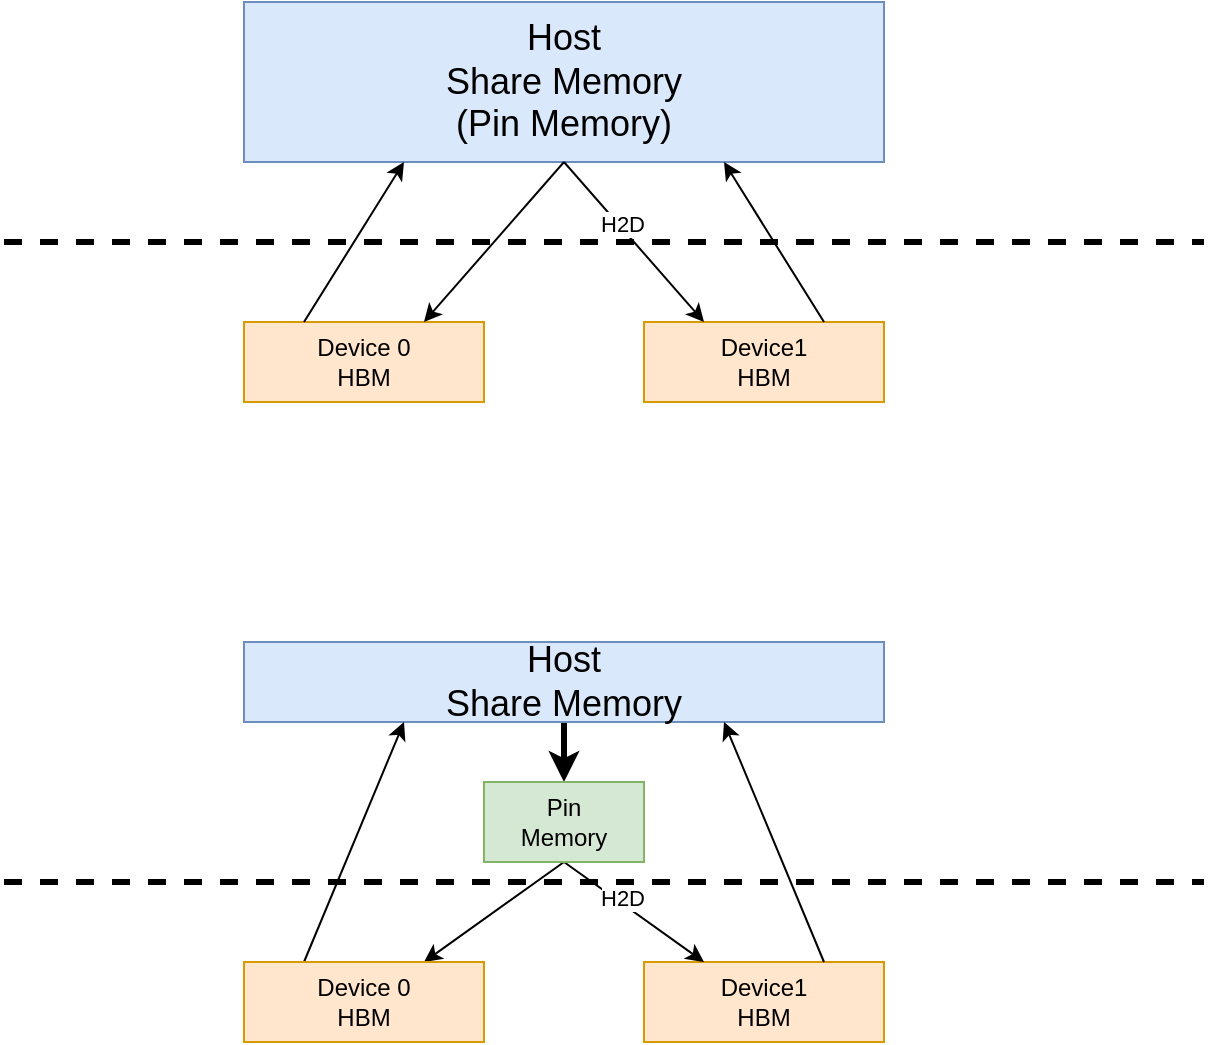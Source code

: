 <mxfile version="20.8.10" type="github">
  <diagram name="Page-1" id="3kYQHrwpfZeCGksDh0MW">
    <mxGraphModel dx="2074" dy="1099" grid="1" gridSize="10" guides="1" tooltips="1" connect="1" arrows="1" fold="1" page="1" pageScale="1" pageWidth="850" pageHeight="1100" math="0" shadow="0">
      <root>
        <mxCell id="0" />
        <mxCell id="1" parent="0" />
        <mxCell id="G2Y7WL4h4NfDgq--RwRN-1" value="&lt;font style=&quot;font-size: 18px;&quot;&gt;Host&lt;br&gt;Share Memory&lt;br&gt;(Pin Memory)&lt;/font&gt;" style="rounded=0;whiteSpace=wrap;html=1;fillColor=#dae8fc;strokeColor=#6c8ebf;" vertex="1" parent="1">
          <mxGeometry x="320" y="400" width="320" height="80" as="geometry" />
        </mxCell>
        <mxCell id="G2Y7WL4h4NfDgq--RwRN-2" value="Device 0&lt;br&gt;HBM" style="rounded=0;whiteSpace=wrap;html=1;fillColor=#ffe6cc;strokeColor=#d79b00;" vertex="1" parent="1">
          <mxGeometry x="320" y="560" width="120" height="40" as="geometry" />
        </mxCell>
        <mxCell id="G2Y7WL4h4NfDgq--RwRN-3" value="Device1&lt;br&gt;HBM" style="rounded=0;whiteSpace=wrap;html=1;fillColor=#ffe6cc;strokeColor=#d79b00;" vertex="1" parent="1">
          <mxGeometry x="520" y="560" width="120" height="40" as="geometry" />
        </mxCell>
        <mxCell id="G2Y7WL4h4NfDgq--RwRN-6" value="" style="endArrow=classic;html=1;rounded=0;entryX=0.25;entryY=1;entryDx=0;entryDy=0;exitX=0.25;exitY=0;exitDx=0;exitDy=0;" edge="1" parent="1" source="G2Y7WL4h4NfDgq--RwRN-2" target="G2Y7WL4h4NfDgq--RwRN-1">
          <mxGeometry width="50" height="50" relative="1" as="geometry">
            <mxPoint x="400" y="610" as="sourcePoint" />
            <mxPoint x="450" y="560" as="targetPoint" />
          </mxGeometry>
        </mxCell>
        <mxCell id="G2Y7WL4h4NfDgq--RwRN-7" value="" style="endArrow=classic;html=1;rounded=0;entryX=0.75;entryY=1;entryDx=0;entryDy=0;exitX=0.75;exitY=0;exitDx=0;exitDy=0;" edge="1" parent="1" source="G2Y7WL4h4NfDgq--RwRN-3" target="G2Y7WL4h4NfDgq--RwRN-1">
          <mxGeometry width="50" height="50" relative="1" as="geometry">
            <mxPoint x="360" y="570" as="sourcePoint" />
            <mxPoint x="410" y="490" as="targetPoint" />
          </mxGeometry>
        </mxCell>
        <mxCell id="G2Y7WL4h4NfDgq--RwRN-8" value="" style="endArrow=classic;html=1;rounded=0;entryX=0.25;entryY=0;entryDx=0;entryDy=0;exitX=0.5;exitY=1;exitDx=0;exitDy=0;" edge="1" parent="1" source="G2Y7WL4h4NfDgq--RwRN-1" target="G2Y7WL4h4NfDgq--RwRN-3">
          <mxGeometry width="50" height="50" relative="1" as="geometry">
            <mxPoint x="360" y="570" as="sourcePoint" />
            <mxPoint x="410" y="490" as="targetPoint" />
          </mxGeometry>
        </mxCell>
        <mxCell id="G2Y7WL4h4NfDgq--RwRN-10" value="H2D" style="edgeLabel;html=1;align=center;verticalAlign=middle;resizable=0;points=[];" vertex="1" connectable="0" parent="G2Y7WL4h4NfDgq--RwRN-8">
          <mxGeometry x="-0.209" y="2" relative="1" as="geometry">
            <mxPoint as="offset" />
          </mxGeometry>
        </mxCell>
        <mxCell id="G2Y7WL4h4NfDgq--RwRN-9" value="" style="endArrow=classic;html=1;rounded=0;entryX=0.75;entryY=0;entryDx=0;entryDy=0;exitX=0.5;exitY=1;exitDx=0;exitDy=0;" edge="1" parent="1" source="G2Y7WL4h4NfDgq--RwRN-1" target="G2Y7WL4h4NfDgq--RwRN-2">
          <mxGeometry width="50" height="50" relative="1" as="geometry">
            <mxPoint x="460" y="500" as="sourcePoint" />
            <mxPoint x="560" y="570" as="targetPoint" />
          </mxGeometry>
        </mxCell>
        <mxCell id="G2Y7WL4h4NfDgq--RwRN-11" value="" style="endArrow=none;dashed=1;html=1;rounded=0;fontSize=18;strokeWidth=3;" edge="1" parent="1">
          <mxGeometry width="50" height="50" relative="1" as="geometry">
            <mxPoint x="200" y="520" as="sourcePoint" />
            <mxPoint x="800" y="520" as="targetPoint" />
          </mxGeometry>
        </mxCell>
        <mxCell id="G2Y7WL4h4NfDgq--RwRN-25" value="" style="edgeStyle=orthogonalEdgeStyle;rounded=0;orthogonalLoop=1;jettySize=auto;html=1;strokeWidth=3;fontSize=18;" edge="1" parent="1" source="G2Y7WL4h4NfDgq--RwRN-12" target="G2Y7WL4h4NfDgq--RwRN-24">
          <mxGeometry relative="1" as="geometry" />
        </mxCell>
        <mxCell id="G2Y7WL4h4NfDgq--RwRN-12" value="&lt;font style=&quot;font-size: 18px;&quot;&gt;Host&lt;br&gt;Share Memory&lt;br&gt;&lt;/font&gt;" style="rounded=0;whiteSpace=wrap;html=1;fillColor=#dae8fc;strokeColor=#6c8ebf;" vertex="1" parent="1">
          <mxGeometry x="320" y="720" width="320" height="40" as="geometry" />
        </mxCell>
        <mxCell id="G2Y7WL4h4NfDgq--RwRN-13" value="Device1&lt;br&gt;HBM" style="rounded=0;whiteSpace=wrap;html=1;fillColor=#ffe6cc;strokeColor=#d79b00;" vertex="1" parent="1">
          <mxGeometry x="320" y="880" width="120" height="40" as="geometry" />
        </mxCell>
        <mxCell id="G2Y7WL4h4NfDgq--RwRN-14" value="Device1&lt;br&gt;HBM" style="rounded=0;whiteSpace=wrap;html=1;fillColor=#ffe6cc;strokeColor=#d79b00;" vertex="1" parent="1">
          <mxGeometry x="520" y="880" width="120" height="40" as="geometry" />
        </mxCell>
        <mxCell id="G2Y7WL4h4NfDgq--RwRN-15" value="" style="endArrow=classic;html=1;rounded=0;entryX=0.25;entryY=1;entryDx=0;entryDy=0;exitX=0.25;exitY=0;exitDx=0;exitDy=0;" edge="1" parent="1" source="G2Y7WL4h4NfDgq--RwRN-13" target="G2Y7WL4h4NfDgq--RwRN-12">
          <mxGeometry width="50" height="50" relative="1" as="geometry">
            <mxPoint x="400" y="930" as="sourcePoint" />
            <mxPoint x="450" y="880" as="targetPoint" />
          </mxGeometry>
        </mxCell>
        <mxCell id="G2Y7WL4h4NfDgq--RwRN-16" value="" style="endArrow=classic;html=1;rounded=0;entryX=0.75;entryY=1;entryDx=0;entryDy=0;exitX=0.75;exitY=0;exitDx=0;exitDy=0;" edge="1" parent="1" source="G2Y7WL4h4NfDgq--RwRN-14" target="G2Y7WL4h4NfDgq--RwRN-12">
          <mxGeometry width="50" height="50" relative="1" as="geometry">
            <mxPoint x="360" y="890" as="sourcePoint" />
            <mxPoint x="410" y="810" as="targetPoint" />
          </mxGeometry>
        </mxCell>
        <mxCell id="G2Y7WL4h4NfDgq--RwRN-17" value="" style="endArrow=classic;html=1;rounded=0;entryX=0.25;entryY=0;entryDx=0;entryDy=0;exitX=0.5;exitY=1;exitDx=0;exitDy=0;" edge="1" parent="1" source="G2Y7WL4h4NfDgq--RwRN-24" target="G2Y7WL4h4NfDgq--RwRN-14">
          <mxGeometry width="50" height="50" relative="1" as="geometry">
            <mxPoint x="360" y="890" as="sourcePoint" />
            <mxPoint x="410" y="810" as="targetPoint" />
          </mxGeometry>
        </mxCell>
        <mxCell id="G2Y7WL4h4NfDgq--RwRN-18" value="H2D" style="edgeLabel;html=1;align=center;verticalAlign=middle;resizable=0;points=[];" vertex="1" connectable="0" parent="G2Y7WL4h4NfDgq--RwRN-17">
          <mxGeometry x="-0.209" y="2" relative="1" as="geometry">
            <mxPoint as="offset" />
          </mxGeometry>
        </mxCell>
        <mxCell id="G2Y7WL4h4NfDgq--RwRN-19" value="" style="endArrow=classic;html=1;rounded=0;entryX=0.75;entryY=0;entryDx=0;entryDy=0;exitX=0.5;exitY=1;exitDx=0;exitDy=0;" edge="1" parent="1" source="G2Y7WL4h4NfDgq--RwRN-24" target="G2Y7WL4h4NfDgq--RwRN-13">
          <mxGeometry width="50" height="50" relative="1" as="geometry">
            <mxPoint x="460" y="820" as="sourcePoint" />
            <mxPoint x="560" y="890" as="targetPoint" />
          </mxGeometry>
        </mxCell>
        <mxCell id="G2Y7WL4h4NfDgq--RwRN-20" value="" style="endArrow=none;dashed=1;html=1;rounded=0;fontSize=18;strokeWidth=3;" edge="1" parent="1">
          <mxGeometry width="50" height="50" relative="1" as="geometry">
            <mxPoint x="200" y="840" as="sourcePoint" />
            <mxPoint x="800" y="840" as="targetPoint" />
          </mxGeometry>
        </mxCell>
        <mxCell id="G2Y7WL4h4NfDgq--RwRN-21" value="Device 0&lt;br&gt;HBM" style="rounded=0;whiteSpace=wrap;html=1;fillColor=#ffe6cc;strokeColor=#d79b00;" vertex="1" parent="1">
          <mxGeometry x="320" y="880" width="120" height="40" as="geometry" />
        </mxCell>
        <mxCell id="G2Y7WL4h4NfDgq--RwRN-24" value="Pin&lt;br&gt;Memory" style="rounded=0;whiteSpace=wrap;html=1;fillColor=#d5e8d4;strokeColor=#82b366;" vertex="1" parent="1">
          <mxGeometry x="440" y="790" width="80" height="40" as="geometry" />
        </mxCell>
      </root>
    </mxGraphModel>
  </diagram>
</mxfile>
